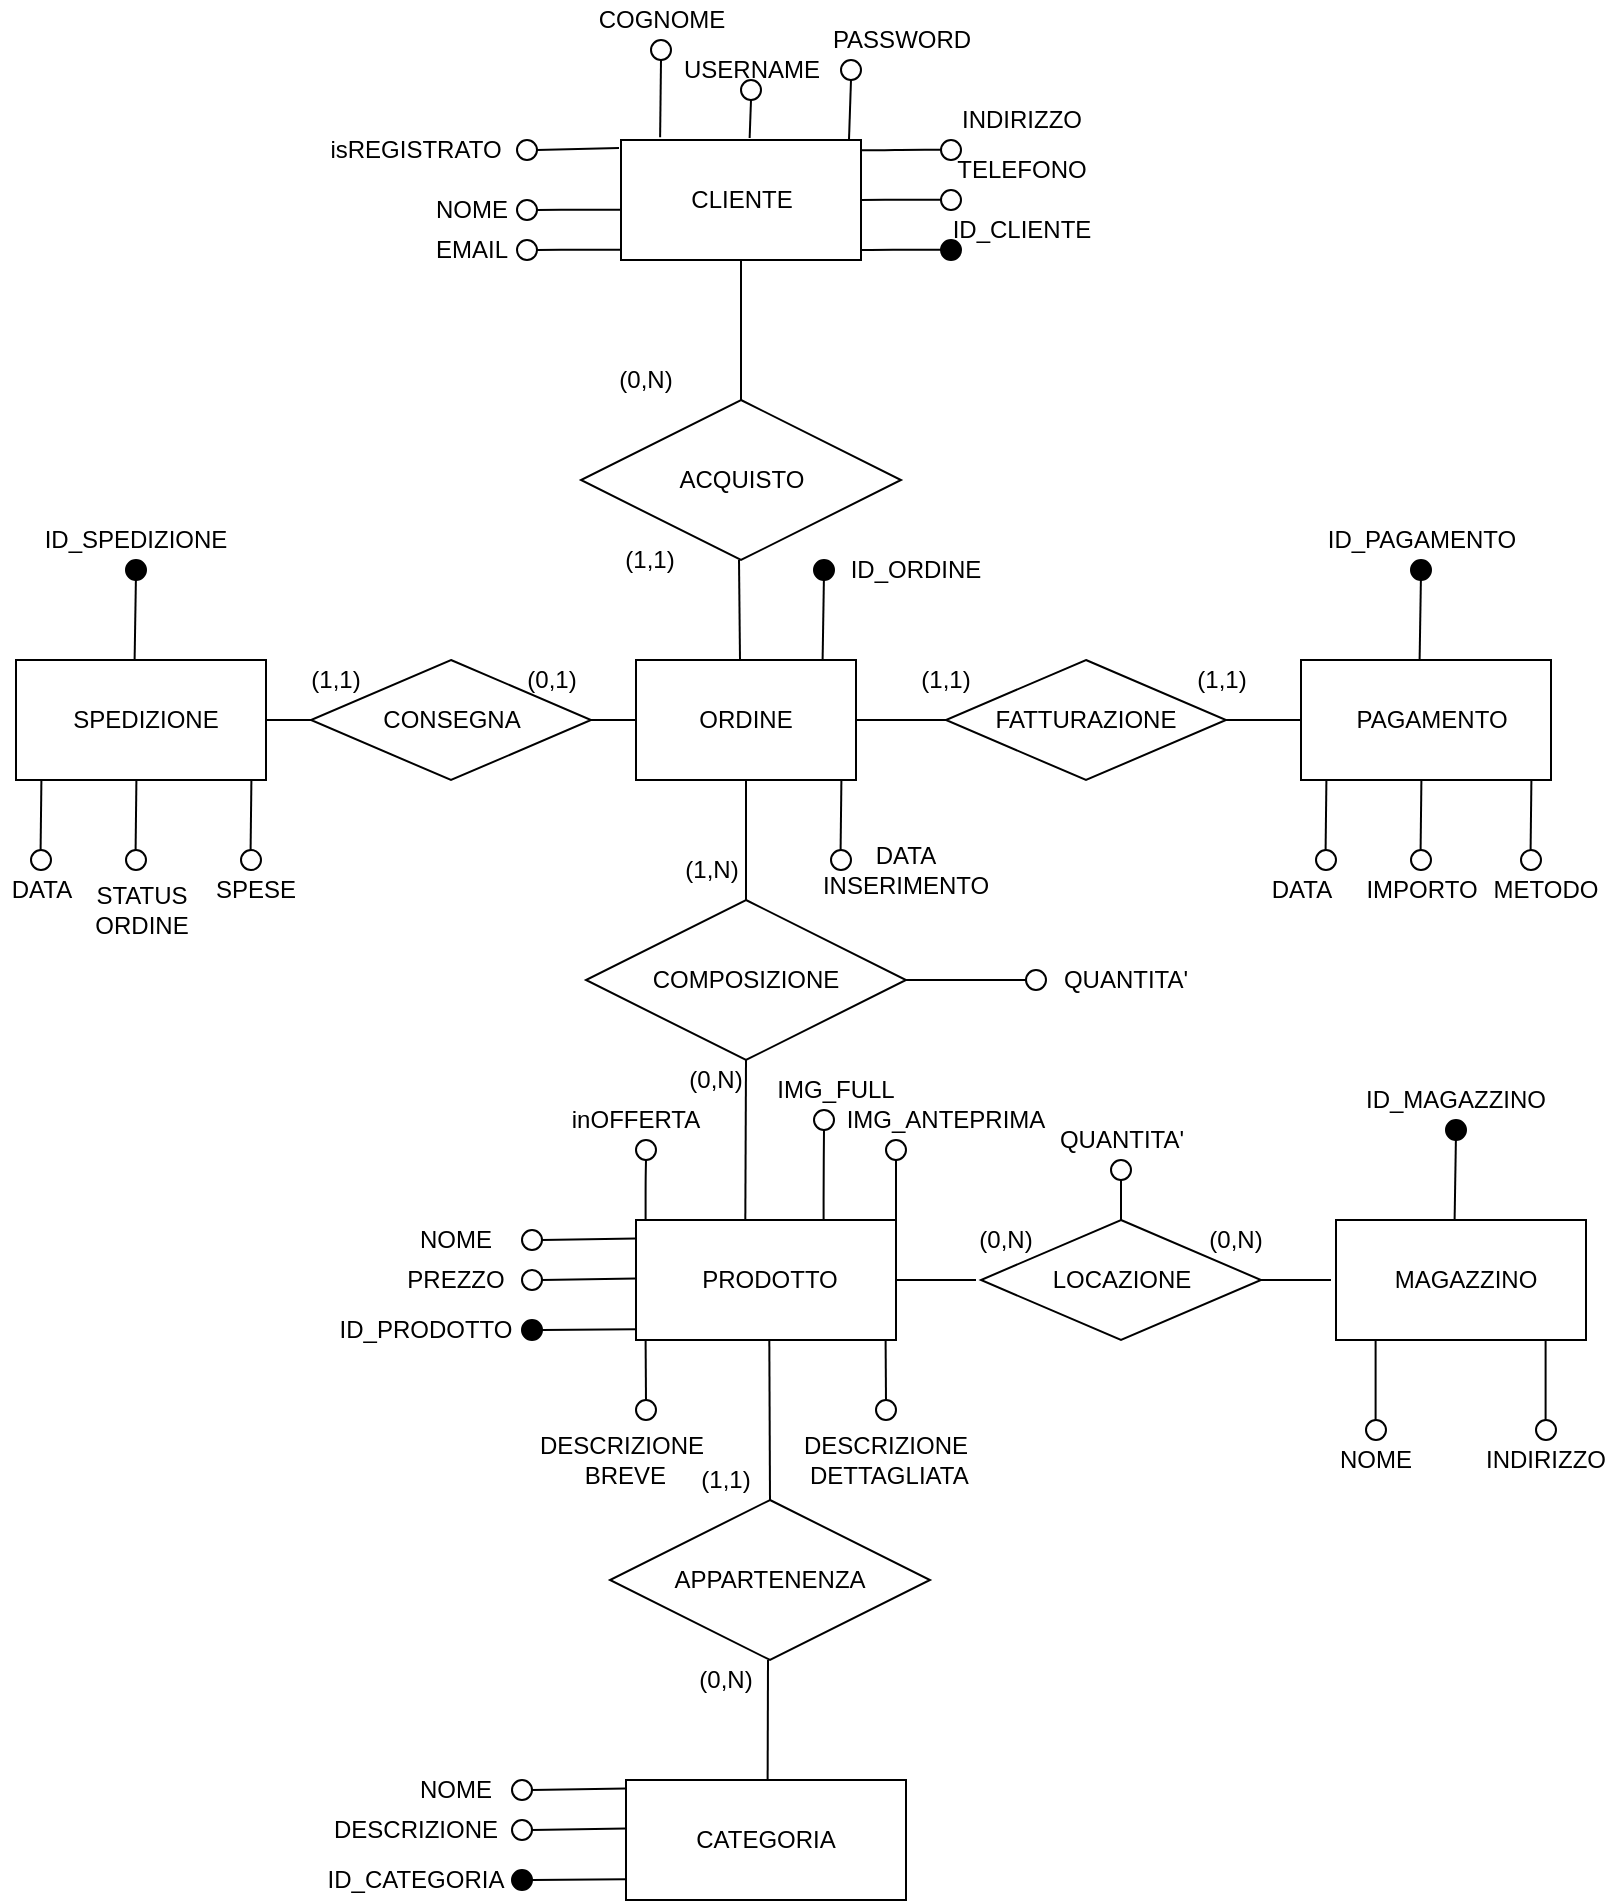 <mxfile version="14.4.8" type="github">
  <diagram id="qal2xUwV03HnHvQyyKJ_" name="Page-1">
    <mxGraphModel dx="1038" dy="548" grid="1" gridSize="10" guides="1" tooltips="1" connect="1" arrows="1" fold="1" page="1" pageScale="1" pageWidth="827" pageHeight="1169" math="0" shadow="0">
      <root>
        <mxCell id="0" />
        <mxCell id="1" parent="0" />
        <mxCell id="DYOanXtXaM0NkYIehZ69-2" value="" style="rounded=0;whiteSpace=wrap;html=1;" parent="1" vertex="1">
          <mxGeometry x="340" y="760" width="130" height="60" as="geometry" />
        </mxCell>
        <mxCell id="DYOanXtXaM0NkYIehZ69-3" value="PRODOTTO" style="text;html=1;strokeColor=none;fillColor=none;align=center;verticalAlign=middle;whiteSpace=wrap;rounded=0;" parent="1" vertex="1">
          <mxGeometry x="352" y="780" width="110" height="20" as="geometry" />
        </mxCell>
        <mxCell id="DYOanXtXaM0NkYIehZ69-18" value="" style="endArrow=none;html=1;exitX=1;exitY=0.5;exitDx=0;exitDy=0;" parent="1" source="DYOanXtXaM0NkYIehZ69-47" edge="1">
          <mxGeometry width="50" height="50" relative="1" as="geometry">
            <mxPoint x="297" y="815" as="sourcePoint" />
            <mxPoint x="340" y="814.66" as="targetPoint" />
          </mxGeometry>
        </mxCell>
        <mxCell id="DYOanXtXaM0NkYIehZ69-20" value="ID_PRODOTTO" style="text;html=1;strokeColor=none;fillColor=none;align=center;verticalAlign=middle;whiteSpace=wrap;rounded=0;" parent="1" vertex="1">
          <mxGeometry x="215" y="805" width="40" height="20" as="geometry" />
        </mxCell>
        <mxCell id="DYOanXtXaM0NkYIehZ69-21" value="" style="endArrow=none;html=1;" parent="1" source="DYOanXtXaM0NkYIehZ69-45" edge="1">
          <mxGeometry width="50" height="50" relative="1" as="geometry">
            <mxPoint x="270" y="789.31" as="sourcePoint" />
            <mxPoint x="340" y="789.31" as="targetPoint" />
          </mxGeometry>
        </mxCell>
        <mxCell id="DYOanXtXaM0NkYIehZ69-23" value="PREZZO" style="text;html=1;strokeColor=none;fillColor=none;align=center;verticalAlign=middle;whiteSpace=wrap;rounded=0;" parent="1" vertex="1">
          <mxGeometry x="230" y="780" width="40" height="20" as="geometry" />
        </mxCell>
        <mxCell id="DYOanXtXaM0NkYIehZ69-24" value="" style="endArrow=none;html=1;" parent="1" edge="1">
          <mxGeometry width="50" height="50" relative="1" as="geometry">
            <mxPoint x="344.8" y="760" as="sourcePoint" />
            <mxPoint x="345" y="730" as="targetPoint" />
            <Array as="points">
              <mxPoint x="344.8" y="740" />
            </Array>
          </mxGeometry>
        </mxCell>
        <mxCell id="DYOanXtXaM0NkYIehZ69-25" value="inOFFERTA" style="text;html=1;strokeColor=none;fillColor=none;align=center;verticalAlign=middle;whiteSpace=wrap;rounded=0;" parent="1" vertex="1">
          <mxGeometry x="310" y="700" width="60" height="20" as="geometry" />
        </mxCell>
        <mxCell id="DYOanXtXaM0NkYIehZ69-26" value="" style="rhombus;whiteSpace=wrap;html=1;" parent="1" vertex="1">
          <mxGeometry x="512.5" y="760" width="140" height="60" as="geometry" />
        </mxCell>
        <mxCell id="DYOanXtXaM0NkYIehZ69-27" value="" style="endArrow=none;html=1;entryX=1;entryY=0.5;entryDx=0;entryDy=0;" parent="1" target="DYOanXtXaM0NkYIehZ69-2" edge="1">
          <mxGeometry width="50" height="50" relative="1" as="geometry">
            <mxPoint x="510" y="790" as="sourcePoint" />
            <mxPoint x="515" y="790" as="targetPoint" />
          </mxGeometry>
        </mxCell>
        <mxCell id="DYOanXtXaM0NkYIehZ69-32" value="LOCAZIONE" style="text;html=1;strokeColor=none;fillColor=none;align=center;verticalAlign=middle;whiteSpace=wrap;rounded=0;" parent="1" vertex="1">
          <mxGeometry x="552.5" y="780" width="60" height="20" as="geometry" />
        </mxCell>
        <mxCell id="DYOanXtXaM0NkYIehZ69-35" value="" style="endArrow=none;html=1;" parent="1" edge="1">
          <mxGeometry width="50" height="50" relative="1" as="geometry">
            <mxPoint x="652.5" y="790" as="sourcePoint" />
            <mxPoint x="687.5" y="790" as="targetPoint" />
          </mxGeometry>
        </mxCell>
        <mxCell id="DYOanXtXaM0NkYIehZ69-36" value="" style="rounded=0;whiteSpace=wrap;html=1;" parent="1" vertex="1">
          <mxGeometry x="690" y="760" width="125" height="60" as="geometry" />
        </mxCell>
        <mxCell id="DYOanXtXaM0NkYIehZ69-37" value="MAGAZZINO" style="text;html=1;strokeColor=none;fillColor=none;align=center;verticalAlign=middle;whiteSpace=wrap;rounded=0;" parent="1" vertex="1">
          <mxGeometry x="730" y="780" width="50" height="20" as="geometry" />
        </mxCell>
        <mxCell id="DYOanXtXaM0NkYIehZ69-38" value="" style="endArrow=none;html=1;" parent="1" source="DYOanXtXaM0NkYIehZ69-50" edge="1">
          <mxGeometry width="50" height="50" relative="1" as="geometry">
            <mxPoint x="749.31" y="760" as="sourcePoint" />
            <mxPoint x="749.31" y="710" as="targetPoint" />
          </mxGeometry>
        </mxCell>
        <mxCell id="DYOanXtXaM0NkYIehZ69-39" value="" style="endArrow=none;html=1;" parent="1" edge="1">
          <mxGeometry width="50" height="50" relative="1" as="geometry">
            <mxPoint x="582.5" y="760" as="sourcePoint" />
            <mxPoint x="582.5" y="730" as="targetPoint" />
          </mxGeometry>
        </mxCell>
        <mxCell id="DYOanXtXaM0NkYIehZ69-41" value="QUANTITA&#39;" style="text;html=1;strokeColor=none;fillColor=none;align=center;verticalAlign=middle;whiteSpace=wrap;rounded=0;" parent="1" vertex="1">
          <mxGeometry x="562.5" y="710" width="40" height="20" as="geometry" />
        </mxCell>
        <mxCell id="DYOanXtXaM0NkYIehZ69-42" value="ID_MAGAZZINO" style="text;html=1;strokeColor=none;fillColor=none;align=center;verticalAlign=middle;whiteSpace=wrap;rounded=0;" parent="1" vertex="1">
          <mxGeometry x="730" y="690" width="40" height="20" as="geometry" />
        </mxCell>
        <mxCell id="DYOanXtXaM0NkYIehZ69-44" value="" style="ellipse;whiteSpace=wrap;html=1;" parent="1" vertex="1">
          <mxGeometry x="340" y="720" width="10" height="10" as="geometry" />
        </mxCell>
        <mxCell id="DYOanXtXaM0NkYIehZ69-45" value="" style="ellipse;whiteSpace=wrap;html=1;" parent="1" vertex="1">
          <mxGeometry x="283" y="785" width="10" height="10" as="geometry" />
        </mxCell>
        <mxCell id="DYOanXtXaM0NkYIehZ69-47" value="" style="ellipse;whiteSpace=wrap;html=1;fillColor=#000000;" parent="1" vertex="1">
          <mxGeometry x="283" y="810" width="10" height="10" as="geometry" />
        </mxCell>
        <mxCell id="DYOanXtXaM0NkYIehZ69-49" value="" style="ellipse;whiteSpace=wrap;html=1;" parent="1" vertex="1">
          <mxGeometry x="577.5" y="730" width="10" height="10" as="geometry" />
        </mxCell>
        <mxCell id="DYOanXtXaM0NkYIehZ69-50" value="" style="ellipse;whiteSpace=wrap;html=1;fillColor=#000000;" parent="1" vertex="1">
          <mxGeometry x="745" y="710" width="10" height="10" as="geometry" />
        </mxCell>
        <mxCell id="DYOanXtXaM0NkYIehZ69-51" value="" style="endArrow=none;html=1;" parent="1" target="DYOanXtXaM0NkYIehZ69-50" edge="1">
          <mxGeometry width="50" height="50" relative="1" as="geometry">
            <mxPoint x="749.31" y="760" as="sourcePoint" />
            <mxPoint x="749.31" y="710" as="targetPoint" />
          </mxGeometry>
        </mxCell>
        <mxCell id="DYOanXtXaM0NkYIehZ69-53" value="" style="rhombus;whiteSpace=wrap;html=1;" parent="1" vertex="1">
          <mxGeometry x="312.5" y="350" width="160" height="80" as="geometry" />
        </mxCell>
        <mxCell id="DYOanXtXaM0NkYIehZ69-54" value="" style="endArrow=none;html=1;" parent="1" target="DYOanXtXaM0NkYIehZ69-55" edge="1">
          <mxGeometry width="50" height="50" relative="1" as="geometry">
            <mxPoint x="392.5" y="350" as="sourcePoint" />
            <mxPoint x="392.5" y="250" as="targetPoint" />
          </mxGeometry>
        </mxCell>
        <mxCell id="DYOanXtXaM0NkYIehZ69-55" value="" style="rounded=0;whiteSpace=wrap;html=1;" parent="1" vertex="1">
          <mxGeometry x="332.5" y="220" width="120" height="60" as="geometry" />
        </mxCell>
        <mxCell id="DYOanXtXaM0NkYIehZ69-56" value="CLIENTE" style="text;html=1;strokeColor=none;fillColor=none;align=center;verticalAlign=middle;whiteSpace=wrap;rounded=0;" parent="1" vertex="1">
          <mxGeometry x="372.5" y="240" width="40" height="20" as="geometry" />
        </mxCell>
        <mxCell id="DYOanXtXaM0NkYIehZ69-57" value="ACQUISTO" style="text;html=1;strokeColor=none;fillColor=none;align=center;verticalAlign=middle;whiteSpace=wrap;rounded=0;" parent="1" vertex="1">
          <mxGeometry x="372.5" y="380" width="40" height="20" as="geometry" />
        </mxCell>
        <mxCell id="DYOanXtXaM0NkYIehZ69-58" value="" style="endArrow=none;html=1;" parent="1" edge="1">
          <mxGeometry width="50" height="50" relative="1" as="geometry">
            <mxPoint x="532.5" y="390" as="sourcePoint" />
            <mxPoint x="532.5" y="390" as="targetPoint" />
          </mxGeometry>
        </mxCell>
        <mxCell id="DYOanXtXaM0NkYIehZ69-66" value="" style="endArrow=none;html=1;exitX=1;exitY=0.5;exitDx=0;exitDy=0;" parent="1" edge="1" source="DYOanXtXaM0NkYIehZ69-74">
          <mxGeometry width="50" height="50" relative="1" as="geometry">
            <mxPoint x="282.5" y="215" as="sourcePoint" />
            <mxPoint x="331.5" y="224" as="targetPoint" />
          </mxGeometry>
        </mxCell>
        <mxCell id="DYOanXtXaM0NkYIehZ69-69" value="isREGISTRATO" style="text;html=1;strokeColor=none;fillColor=none;align=center;verticalAlign=middle;whiteSpace=wrap;rounded=0;" parent="1" vertex="1">
          <mxGeometry x="210" y="215" width="40" height="20" as="geometry" />
        </mxCell>
        <mxCell id="DYOanXtXaM0NkYIehZ69-74" value="" style="ellipse;whiteSpace=wrap;html=1;" parent="1" vertex="1">
          <mxGeometry x="280.5" y="220" width="10" height="10" as="geometry" />
        </mxCell>
        <mxCell id="DYOanXtXaM0NkYIehZ69-79" value="NOME" style="text;html=1;strokeColor=none;fillColor=none;align=center;verticalAlign=middle;whiteSpace=wrap;rounded=0;" parent="1" vertex="1">
          <mxGeometry x="237.5" y="245" width="40" height="20" as="geometry" />
        </mxCell>
        <mxCell id="DYOanXtXaM0NkYIehZ69-80" value="COGNOME" style="text;html=1;strokeColor=none;fillColor=none;align=center;verticalAlign=middle;whiteSpace=wrap;rounded=0;" parent="1" vertex="1">
          <mxGeometry x="332.5" y="150" width="40" height="20" as="geometry" />
        </mxCell>
        <mxCell id="DYOanXtXaM0NkYIehZ69-81" value="" style="endArrow=none;html=1;entryX=0.163;entryY=-0.023;entryDx=0;entryDy=0;exitX=0.5;exitY=1;exitDx=0;exitDy=0;entryPerimeter=0;" parent="1" edge="1" target="DYOanXtXaM0NkYIehZ69-55">
          <mxGeometry width="50" height="50" relative="1" as="geometry">
            <mxPoint x="352.5" y="180" as="sourcePoint" />
            <mxPoint x="367.5" y="220" as="targetPoint" />
          </mxGeometry>
        </mxCell>
        <mxCell id="DYOanXtXaM0NkYIehZ69-84" value="" style="ellipse;whiteSpace=wrap;html=1;" parent="1" vertex="1">
          <mxGeometry x="347.5" y="170" width="10" height="10" as="geometry" />
        </mxCell>
        <mxCell id="DYOanXtXaM0NkYIehZ69-87" value="USERNAME" style="text;html=1;strokeColor=none;fillColor=none;align=center;verticalAlign=middle;whiteSpace=wrap;rounded=0;" parent="1" vertex="1">
          <mxGeometry x="382.5" y="180" width="30" height="10" as="geometry" />
        </mxCell>
        <mxCell id="DYOanXtXaM0NkYIehZ69-88" value="PASSWORD" style="text;html=1;strokeColor=none;fillColor=none;align=center;verticalAlign=middle;whiteSpace=wrap;rounded=0;" parent="1" vertex="1">
          <mxGeometry x="452.5" y="160" width="40" height="20" as="geometry" />
        </mxCell>
        <mxCell id="DYOanXtXaM0NkYIehZ69-89" value="" style="ellipse;whiteSpace=wrap;html=1;" parent="1" vertex="1">
          <mxGeometry x="442.5" y="180" width="10" height="10" as="geometry" />
        </mxCell>
        <mxCell id="DYOanXtXaM0NkYIehZ69-90" value="" style="ellipse;whiteSpace=wrap;html=1;" parent="1" vertex="1">
          <mxGeometry x="392.5" y="190" width="10" height="10" as="geometry" />
        </mxCell>
        <mxCell id="DYOanXtXaM0NkYIehZ69-91" value="" style="endArrow=none;html=1;entryX=0.536;entryY=-0.016;entryDx=0;entryDy=0;exitX=0.5;exitY=1;exitDx=0;exitDy=0;entryPerimeter=0;" parent="1" target="DYOanXtXaM0NkYIehZ69-55" edge="1">
          <mxGeometry width="50" height="50" relative="1" as="geometry">
            <mxPoint x="397.5" y="200" as="sourcePoint" />
            <mxPoint x="412.5" y="240" as="targetPoint" />
          </mxGeometry>
        </mxCell>
        <mxCell id="DYOanXtXaM0NkYIehZ69-92" value="" style="endArrow=none;html=1;entryX=0.95;entryY=-0.004;entryDx=0;entryDy=0;exitX=0.5;exitY=1;exitDx=0;exitDy=0;entryPerimeter=0;" parent="1" source="DYOanXtXaM0NkYIehZ69-89" target="DYOanXtXaM0NkYIehZ69-55" edge="1">
          <mxGeometry width="50" height="50" relative="1" as="geometry">
            <mxPoint x="457.5" y="200" as="sourcePoint" />
            <mxPoint x="472.5" y="240" as="targetPoint" />
          </mxGeometry>
        </mxCell>
        <mxCell id="auYpaX9DGSH37GbMPXTJ-6" value="" style="ellipse;whiteSpace=wrap;html=1;" vertex="1" parent="1">
          <mxGeometry x="280.5" y="250" width="10" height="10" as="geometry" />
        </mxCell>
        <mxCell id="auYpaX9DGSH37GbMPXTJ-7" value="" style="endArrow=none;html=1;entryX=0;entryY=1;entryDx=0;entryDy=0;exitX=1;exitY=0.5;exitDx=0;exitDy=0;" edge="1" parent="1" source="auYpaX9DGSH37GbMPXTJ-6">
          <mxGeometry width="50" height="50" relative="1" as="geometry">
            <mxPoint x="292.5" y="255" as="sourcePoint" />
            <mxPoint x="332.5" y="254.86" as="targetPoint" />
            <Array as="points">
              <mxPoint x="312.5" y="254.86" />
            </Array>
          </mxGeometry>
        </mxCell>
        <mxCell id="auYpaX9DGSH37GbMPXTJ-9" value="" style="endArrow=none;html=1;entryX=0;entryY=1;entryDx=0;entryDy=0;" edge="1" parent="1">
          <mxGeometry width="50" height="50" relative="1" as="geometry">
            <mxPoint x="452.5" y="225.1" as="sourcePoint" />
            <mxPoint x="494.5" y="224.9" as="targetPoint" />
            <Array as="points">
              <mxPoint x="464.5" y="225.1" />
              <mxPoint x="474.5" y="224.9" />
            </Array>
          </mxGeometry>
        </mxCell>
        <mxCell id="auYpaX9DGSH37GbMPXTJ-10" value="" style="ellipse;whiteSpace=wrap;html=1;" vertex="1" parent="1">
          <mxGeometry x="492.5" y="220" width="10" height="10" as="geometry" />
        </mxCell>
        <mxCell id="auYpaX9DGSH37GbMPXTJ-11" value="" style="endArrow=none;html=1;entryX=0;entryY=1;entryDx=0;entryDy=0;exitX=1;exitY=0.5;exitDx=0;exitDy=0;" edge="1" parent="1">
          <mxGeometry width="50" height="50" relative="1" as="geometry">
            <mxPoint x="452.5" y="250" as="sourcePoint" />
            <mxPoint x="494.5" y="249.86" as="targetPoint" />
            <Array as="points">
              <mxPoint x="474.5" y="249.86" />
            </Array>
          </mxGeometry>
        </mxCell>
        <mxCell id="auYpaX9DGSH37GbMPXTJ-12" value="" style="ellipse;whiteSpace=wrap;html=1;" vertex="1" parent="1">
          <mxGeometry x="492.5" y="245" width="10" height="10" as="geometry" />
        </mxCell>
        <mxCell id="auYpaX9DGSH37GbMPXTJ-13" value="INDIRIZZO" style="text;html=1;strokeColor=none;fillColor=none;align=center;verticalAlign=middle;whiteSpace=wrap;rounded=0;" vertex="1" parent="1">
          <mxGeometry x="512.5" y="200" width="40" height="20" as="geometry" />
        </mxCell>
        <mxCell id="auYpaX9DGSH37GbMPXTJ-14" value="TELEFONO" style="text;html=1;strokeColor=none;fillColor=none;align=center;verticalAlign=middle;whiteSpace=wrap;rounded=0;" vertex="1" parent="1">
          <mxGeometry x="512.5" y="225" width="40" height="20" as="geometry" />
        </mxCell>
        <mxCell id="auYpaX9DGSH37GbMPXTJ-15" value="" style="endArrow=none;html=1;entryX=0;entryY=1;entryDx=0;entryDy=0;exitX=1;exitY=0.5;exitDx=0;exitDy=0;" edge="1" parent="1">
          <mxGeometry width="50" height="50" relative="1" as="geometry">
            <mxPoint x="452.5" y="275" as="sourcePoint" />
            <mxPoint x="494.5" y="274.86" as="targetPoint" />
            <Array as="points">
              <mxPoint x="462.5" y="275" />
              <mxPoint x="474.5" y="274.86" />
            </Array>
          </mxGeometry>
        </mxCell>
        <mxCell id="auYpaX9DGSH37GbMPXTJ-16" value="" style="ellipse;whiteSpace=wrap;html=1;fillColor=#000000;" vertex="1" parent="1">
          <mxGeometry x="492.5" y="270" width="10" height="10" as="geometry" />
        </mxCell>
        <mxCell id="auYpaX9DGSH37GbMPXTJ-17" value="ID_CLIENTE" style="text;html=1;strokeColor=none;fillColor=none;align=center;verticalAlign=middle;whiteSpace=wrap;rounded=0;" vertex="1" parent="1">
          <mxGeometry x="512.5" y="255" width="40" height="20" as="geometry" />
        </mxCell>
        <mxCell id="auYpaX9DGSH37GbMPXTJ-21" value="" style="ellipse;whiteSpace=wrap;html=1;" vertex="1" parent="1">
          <mxGeometry x="280.5" y="270" width="10" height="10" as="geometry" />
        </mxCell>
        <mxCell id="auYpaX9DGSH37GbMPXTJ-22" value="" style="endArrow=none;html=1;entryX=0;entryY=1;entryDx=0;entryDy=0;exitX=1;exitY=0.5;exitDx=0;exitDy=0;" edge="1" parent="1" source="auYpaX9DGSH37GbMPXTJ-21">
          <mxGeometry width="50" height="50" relative="1" as="geometry">
            <mxPoint x="292.5" y="275" as="sourcePoint" />
            <mxPoint x="332.5" y="274.86" as="targetPoint" />
            <Array as="points">
              <mxPoint x="312.5" y="274.86" />
            </Array>
          </mxGeometry>
        </mxCell>
        <mxCell id="auYpaX9DGSH37GbMPXTJ-25" value="EMAIL" style="text;html=1;strokeColor=none;fillColor=none;align=center;verticalAlign=middle;whiteSpace=wrap;rounded=0;" vertex="1" parent="1">
          <mxGeometry x="237.5" y="265" width="40" height="20" as="geometry" />
        </mxCell>
        <mxCell id="auYpaX9DGSH37GbMPXTJ-26" value="" style="rhombus;whiteSpace=wrap;html=1;" vertex="1" parent="1">
          <mxGeometry x="315" y="600" width="160" height="80" as="geometry" />
        </mxCell>
        <mxCell id="auYpaX9DGSH37GbMPXTJ-27" value="" style="endArrow=none;html=1;" edge="1" parent="1">
          <mxGeometry width="50" height="50" relative="1" as="geometry">
            <mxPoint x="395" y="600" as="sourcePoint" />
            <mxPoint x="395" y="530" as="targetPoint" />
          </mxGeometry>
        </mxCell>
        <mxCell id="auYpaX9DGSH37GbMPXTJ-28" value="COMPOSIZIONE" style="text;html=1;strokeColor=none;fillColor=none;align=center;verticalAlign=middle;whiteSpace=wrap;rounded=0;" vertex="1" parent="1">
          <mxGeometry x="375" y="630" width="40" height="20" as="geometry" />
        </mxCell>
        <mxCell id="auYpaX9DGSH37GbMPXTJ-29" value="" style="endArrow=none;html=1;" edge="1" parent="1" source="auYpaX9DGSH37GbMPXTJ-31">
          <mxGeometry width="50" height="50" relative="1" as="geometry">
            <mxPoint x="475" y="640" as="sourcePoint" />
            <mxPoint x="535" y="640" as="targetPoint" />
          </mxGeometry>
        </mxCell>
        <mxCell id="auYpaX9DGSH37GbMPXTJ-30" value="QUANTITA&#39;" style="text;html=1;strokeColor=none;fillColor=none;align=center;verticalAlign=middle;whiteSpace=wrap;rounded=0;" vertex="1" parent="1">
          <mxGeometry x="565" y="630" width="40" height="20" as="geometry" />
        </mxCell>
        <mxCell id="auYpaX9DGSH37GbMPXTJ-31" value="" style="ellipse;whiteSpace=wrap;html=1;" vertex="1" parent="1">
          <mxGeometry x="535" y="635" width="10" height="10" as="geometry" />
        </mxCell>
        <mxCell id="auYpaX9DGSH37GbMPXTJ-32" value="" style="endArrow=none;html=1;" edge="1" parent="1" target="auYpaX9DGSH37GbMPXTJ-31">
          <mxGeometry width="50" height="50" relative="1" as="geometry">
            <mxPoint x="475" y="640" as="sourcePoint" />
            <mxPoint x="535" y="640" as="targetPoint" />
          </mxGeometry>
        </mxCell>
        <mxCell id="auYpaX9DGSH37GbMPXTJ-33" value="" style="rounded=0;whiteSpace=wrap;html=1;" vertex="1" parent="1">
          <mxGeometry x="340" y="480" width="110" height="60" as="geometry" />
        </mxCell>
        <mxCell id="auYpaX9DGSH37GbMPXTJ-34" value="ORDINE" style="text;html=1;strokeColor=none;fillColor=none;align=center;verticalAlign=middle;whiteSpace=wrap;rounded=0;" vertex="1" parent="1">
          <mxGeometry x="340" y="500" width="110" height="20" as="geometry" />
        </mxCell>
        <mxCell id="auYpaX9DGSH37GbMPXTJ-35" value="" style="endArrow=none;html=1;" edge="1" parent="1">
          <mxGeometry width="50" height="50" relative="1" as="geometry">
            <mxPoint x="392" y="480" as="sourcePoint" />
            <mxPoint x="391.5" y="430" as="targetPoint" />
          </mxGeometry>
        </mxCell>
        <mxCell id="auYpaX9DGSH37GbMPXTJ-36" value="" style="endArrow=none;html=1;entryX=0.5;entryY=1;entryDx=0;entryDy=0;" edge="1" parent="1" target="auYpaX9DGSH37GbMPXTJ-26">
          <mxGeometry width="50" height="50" relative="1" as="geometry">
            <mxPoint x="394.66" y="760" as="sourcePoint" />
            <mxPoint x="394.66" y="690" as="targetPoint" />
          </mxGeometry>
        </mxCell>
        <mxCell id="auYpaX9DGSH37GbMPXTJ-39" value="" style="endArrow=none;html=1;" edge="1" parent="1">
          <mxGeometry width="50" height="50" relative="1" as="geometry">
            <mxPoint x="345" y="850" as="sourcePoint" />
            <mxPoint x="344.8" y="820" as="targetPoint" />
          </mxGeometry>
        </mxCell>
        <mxCell id="auYpaX9DGSH37GbMPXTJ-40" value="" style="ellipse;whiteSpace=wrap;html=1;" vertex="1" parent="1">
          <mxGeometry x="340" y="850" width="10" height="10" as="geometry" />
        </mxCell>
        <mxCell id="auYpaX9DGSH37GbMPXTJ-42" value="DESCRIZIONE&lt;br&gt;&amp;nbsp;BREVE" style="text;html=1;strokeColor=none;fillColor=none;align=center;verticalAlign=middle;whiteSpace=wrap;rounded=0;" vertex="1" parent="1">
          <mxGeometry x="312.5" y="870" width="40" height="20" as="geometry" />
        </mxCell>
        <mxCell id="auYpaX9DGSH37GbMPXTJ-43" value="" style="endArrow=none;html=1;" edge="1" parent="1">
          <mxGeometry width="50" height="50" relative="1" as="geometry">
            <mxPoint x="465" y="850" as="sourcePoint" />
            <mxPoint x="464.8" y="820" as="targetPoint" />
          </mxGeometry>
        </mxCell>
        <mxCell id="auYpaX9DGSH37GbMPXTJ-44" value="" style="ellipse;whiteSpace=wrap;html=1;" vertex="1" parent="1">
          <mxGeometry x="460" y="850" width="10" height="10" as="geometry" />
        </mxCell>
        <mxCell id="auYpaX9DGSH37GbMPXTJ-45" value="DESCRIZIONE&lt;br&gt;&amp;nbsp;DETTAGLIATA" style="text;html=1;strokeColor=none;fillColor=none;align=center;verticalAlign=middle;whiteSpace=wrap;rounded=0;" vertex="1" parent="1">
          <mxGeometry x="445" y="870" width="40" height="20" as="geometry" />
        </mxCell>
        <mxCell id="auYpaX9DGSH37GbMPXTJ-46" value="" style="endArrow=none;html=1;" edge="1" parent="1" source="auYpaX9DGSH37GbMPXTJ-48">
          <mxGeometry width="50" height="50" relative="1" as="geometry">
            <mxPoint x="270" y="769.31" as="sourcePoint" />
            <mxPoint x="340.0" y="769.31" as="targetPoint" />
          </mxGeometry>
        </mxCell>
        <mxCell id="auYpaX9DGSH37GbMPXTJ-47" value="NOME" style="text;html=1;strokeColor=none;fillColor=none;align=center;verticalAlign=middle;whiteSpace=wrap;rounded=0;" vertex="1" parent="1">
          <mxGeometry x="230" y="760" width="40" height="20" as="geometry" />
        </mxCell>
        <mxCell id="auYpaX9DGSH37GbMPXTJ-48" value="" style="ellipse;whiteSpace=wrap;html=1;" vertex="1" parent="1">
          <mxGeometry x="283" y="765" width="10" height="10" as="geometry" />
        </mxCell>
        <mxCell id="auYpaX9DGSH37GbMPXTJ-49" value="" style="endArrow=none;html=1;exitX=0.5;exitY=0;exitDx=0;exitDy=0;" edge="1" parent="1" source="auYpaX9DGSH37GbMPXTJ-50">
          <mxGeometry width="50" height="50" relative="1" as="geometry">
            <mxPoint x="406.66" y="860" as="sourcePoint" />
            <mxPoint x="406.66" y="820" as="targetPoint" />
          </mxGeometry>
        </mxCell>
        <mxCell id="auYpaX9DGSH37GbMPXTJ-50" value="" style="rhombus;whiteSpace=wrap;html=1;" vertex="1" parent="1">
          <mxGeometry x="327" y="900" width="160" height="80" as="geometry" />
        </mxCell>
        <mxCell id="auYpaX9DGSH37GbMPXTJ-51" value="APPARTENENZA" style="text;html=1;strokeColor=none;fillColor=none;align=center;verticalAlign=middle;whiteSpace=wrap;rounded=0;" vertex="1" parent="1">
          <mxGeometry x="387" y="930" width="40" height="20" as="geometry" />
        </mxCell>
        <mxCell id="auYpaX9DGSH37GbMPXTJ-52" value="" style="rounded=0;whiteSpace=wrap;html=1;" vertex="1" parent="1">
          <mxGeometry x="335" y="1040" width="140" height="60" as="geometry" />
        </mxCell>
        <mxCell id="auYpaX9DGSH37GbMPXTJ-53" value="CATEGORIA" style="text;html=1;strokeColor=none;fillColor=none;align=center;verticalAlign=middle;whiteSpace=wrap;rounded=0;" vertex="1" parent="1">
          <mxGeometry x="350" y="1060" width="110" height="20" as="geometry" />
        </mxCell>
        <mxCell id="auYpaX9DGSH37GbMPXTJ-54" value="" style="endArrow=none;html=1;" edge="1" parent="1">
          <mxGeometry width="50" height="50" relative="1" as="geometry">
            <mxPoint x="405.82" y="1040" as="sourcePoint" />
            <mxPoint x="406" y="980" as="targetPoint" />
          </mxGeometry>
        </mxCell>
        <mxCell id="auYpaX9DGSH37GbMPXTJ-55" value="" style="endArrow=none;html=1;exitX=1;exitY=0.5;exitDx=0;exitDy=0;" edge="1" parent="1" source="auYpaX9DGSH37GbMPXTJ-60">
          <mxGeometry width="50" height="50" relative="1" as="geometry">
            <mxPoint x="292" y="1090" as="sourcePoint" />
            <mxPoint x="335.0" y="1089.66" as="targetPoint" />
          </mxGeometry>
        </mxCell>
        <mxCell id="auYpaX9DGSH37GbMPXTJ-56" value="ID_CATEGORIA" style="text;html=1;strokeColor=none;fillColor=none;align=center;verticalAlign=middle;whiteSpace=wrap;rounded=0;" vertex="1" parent="1">
          <mxGeometry x="210" y="1080" width="40" height="20" as="geometry" />
        </mxCell>
        <mxCell id="auYpaX9DGSH37GbMPXTJ-57" value="" style="endArrow=none;html=1;" edge="1" parent="1" source="auYpaX9DGSH37GbMPXTJ-59">
          <mxGeometry width="50" height="50" relative="1" as="geometry">
            <mxPoint x="265" y="1064.31" as="sourcePoint" />
            <mxPoint x="335.0" y="1064.31" as="targetPoint" />
          </mxGeometry>
        </mxCell>
        <mxCell id="auYpaX9DGSH37GbMPXTJ-58" value="DESCRIZIONE" style="text;html=1;strokeColor=none;fillColor=none;align=center;verticalAlign=middle;whiteSpace=wrap;rounded=0;" vertex="1" parent="1">
          <mxGeometry x="210" y="1055" width="40" height="20" as="geometry" />
        </mxCell>
        <mxCell id="auYpaX9DGSH37GbMPXTJ-59" value="" style="ellipse;whiteSpace=wrap;html=1;" vertex="1" parent="1">
          <mxGeometry x="278" y="1060" width="10" height="10" as="geometry" />
        </mxCell>
        <mxCell id="auYpaX9DGSH37GbMPXTJ-60" value="" style="ellipse;whiteSpace=wrap;html=1;fillColor=#000000;" vertex="1" parent="1">
          <mxGeometry x="278" y="1085" width="10" height="10" as="geometry" />
        </mxCell>
        <mxCell id="auYpaX9DGSH37GbMPXTJ-61" value="" style="endArrow=none;html=1;" edge="1" parent="1" source="auYpaX9DGSH37GbMPXTJ-63">
          <mxGeometry width="50" height="50" relative="1" as="geometry">
            <mxPoint x="265" y="1044.31" as="sourcePoint" />
            <mxPoint x="335.0" y="1044.31" as="targetPoint" />
          </mxGeometry>
        </mxCell>
        <mxCell id="auYpaX9DGSH37GbMPXTJ-62" value="NOME" style="text;html=1;strokeColor=none;fillColor=none;align=center;verticalAlign=middle;whiteSpace=wrap;rounded=0;" vertex="1" parent="1">
          <mxGeometry x="230" y="1035" width="40" height="20" as="geometry" />
        </mxCell>
        <mxCell id="auYpaX9DGSH37GbMPXTJ-63" value="" style="ellipse;whiteSpace=wrap;html=1;" vertex="1" parent="1">
          <mxGeometry x="278" y="1040" width="10" height="10" as="geometry" />
        </mxCell>
        <mxCell id="auYpaX9DGSH37GbMPXTJ-68" value="" style="rhombus;whiteSpace=wrap;html=1;" vertex="1" parent="1">
          <mxGeometry x="495" y="480" width="140" height="60" as="geometry" />
        </mxCell>
        <mxCell id="auYpaX9DGSH37GbMPXTJ-69" value="" style="endArrow=none;html=1;entryX=1;entryY=0.5;entryDx=0;entryDy=0;exitX=0;exitY=0.5;exitDx=0;exitDy=0;" edge="1" parent="1" source="auYpaX9DGSH37GbMPXTJ-68" target="auYpaX9DGSH37GbMPXTJ-33">
          <mxGeometry width="50" height="50" relative="1" as="geometry">
            <mxPoint x="493" y="510" as="sourcePoint" />
            <mxPoint x="452.5" y="510" as="targetPoint" />
          </mxGeometry>
        </mxCell>
        <mxCell id="auYpaX9DGSH37GbMPXTJ-70" value="FATTURAZIONE" style="text;html=1;strokeColor=none;fillColor=none;align=center;verticalAlign=middle;whiteSpace=wrap;rounded=0;" vertex="1" parent="1">
          <mxGeometry x="535" y="500" width="60" height="20" as="geometry" />
        </mxCell>
        <mxCell id="auYpaX9DGSH37GbMPXTJ-71" value="" style="endArrow=none;html=1;entryX=0;entryY=0.5;entryDx=0;entryDy=0;" edge="1" parent="1" target="auYpaX9DGSH37GbMPXTJ-72">
          <mxGeometry width="50" height="50" relative="1" as="geometry">
            <mxPoint x="635" y="510" as="sourcePoint" />
            <mxPoint x="670" y="510" as="targetPoint" />
          </mxGeometry>
        </mxCell>
        <mxCell id="auYpaX9DGSH37GbMPXTJ-72" value="" style="rounded=0;whiteSpace=wrap;html=1;" vertex="1" parent="1">
          <mxGeometry x="672.5" y="480" width="125" height="60" as="geometry" />
        </mxCell>
        <mxCell id="auYpaX9DGSH37GbMPXTJ-73" value="PAGAMENTO" style="text;html=1;strokeColor=none;fillColor=none;align=center;verticalAlign=middle;whiteSpace=wrap;rounded=0;" vertex="1" parent="1">
          <mxGeometry x="712.5" y="500" width="50" height="20" as="geometry" />
        </mxCell>
        <mxCell id="auYpaX9DGSH37GbMPXTJ-74" value="" style="endArrow=none;html=1;" edge="1" parent="1" source="auYpaX9DGSH37GbMPXTJ-79">
          <mxGeometry width="50" height="50" relative="1" as="geometry">
            <mxPoint x="731.81" y="480" as="sourcePoint" />
            <mxPoint x="731.81" y="430" as="targetPoint" />
          </mxGeometry>
        </mxCell>
        <mxCell id="auYpaX9DGSH37GbMPXTJ-77" value="ID_PAGAMENTO" style="text;html=1;strokeColor=none;fillColor=none;align=center;verticalAlign=middle;whiteSpace=wrap;rounded=0;" vertex="1" parent="1">
          <mxGeometry x="712.5" y="410" width="40" height="20" as="geometry" />
        </mxCell>
        <mxCell id="auYpaX9DGSH37GbMPXTJ-79" value="" style="ellipse;whiteSpace=wrap;html=1;fillColor=#000000;" vertex="1" parent="1">
          <mxGeometry x="727.5" y="430" width="10" height="10" as="geometry" />
        </mxCell>
        <mxCell id="auYpaX9DGSH37GbMPXTJ-80" value="" style="endArrow=none;html=1;" edge="1" parent="1" target="auYpaX9DGSH37GbMPXTJ-79">
          <mxGeometry width="50" height="50" relative="1" as="geometry">
            <mxPoint x="731.81" y="480" as="sourcePoint" />
            <mxPoint x="731.81" y="430" as="targetPoint" />
          </mxGeometry>
        </mxCell>
        <mxCell id="auYpaX9DGSH37GbMPXTJ-81" value="" style="endArrow=none;html=1;entryX=0.163;entryY=-0.023;entryDx=0;entryDy=0;exitX=0.5;exitY=1;exitDx=0;exitDy=0;entryPerimeter=0;" edge="1" parent="1">
          <mxGeometry width="50" height="50" relative="1" as="geometry">
            <mxPoint x="732.7" y="540" as="sourcePoint" />
            <mxPoint x="732.26" y="578.62" as="targetPoint" />
          </mxGeometry>
        </mxCell>
        <mxCell id="auYpaX9DGSH37GbMPXTJ-82" value="" style="endArrow=none;html=1;entryX=0.163;entryY=-0.023;entryDx=0;entryDy=0;exitX=0.5;exitY=1;exitDx=0;exitDy=0;entryPerimeter=0;" edge="1" parent="1">
          <mxGeometry width="50" height="50" relative="1" as="geometry">
            <mxPoint x="685.2" y="540" as="sourcePoint" />
            <mxPoint x="684.76" y="578.62" as="targetPoint" />
          </mxGeometry>
        </mxCell>
        <mxCell id="auYpaX9DGSH37GbMPXTJ-83" value="" style="ellipse;whiteSpace=wrap;html=1;" vertex="1" parent="1">
          <mxGeometry x="727.5" y="575" width="10" height="10" as="geometry" />
        </mxCell>
        <mxCell id="auYpaX9DGSH37GbMPXTJ-84" value="" style="ellipse;whiteSpace=wrap;html=1;" vertex="1" parent="1">
          <mxGeometry x="680" y="575" width="10" height="10" as="geometry" />
        </mxCell>
        <mxCell id="auYpaX9DGSH37GbMPXTJ-86" value="IMPORTO" style="text;html=1;strokeColor=none;fillColor=none;align=center;verticalAlign=middle;whiteSpace=wrap;rounded=0;" vertex="1" parent="1">
          <mxGeometry x="712.5" y="585" width="40" height="20" as="geometry" />
        </mxCell>
        <mxCell id="auYpaX9DGSH37GbMPXTJ-87" value="DATA" style="text;html=1;strokeColor=none;fillColor=none;align=center;verticalAlign=middle;whiteSpace=wrap;rounded=0;" vertex="1" parent="1">
          <mxGeometry x="652.5" y="587.5" width="40" height="15" as="geometry" />
        </mxCell>
        <mxCell id="auYpaX9DGSH37GbMPXTJ-88" value="" style="endArrow=none;html=1;" edge="1" parent="1" source="auYpaX9DGSH37GbMPXTJ-90">
          <mxGeometry width="50" height="50" relative="1" as="geometry">
            <mxPoint x="433.31" y="480" as="sourcePoint" />
            <mxPoint x="433.31" y="430" as="targetPoint" />
          </mxGeometry>
        </mxCell>
        <mxCell id="auYpaX9DGSH37GbMPXTJ-89" value="ID_ORDINE" style="text;html=1;strokeColor=none;fillColor=none;align=center;verticalAlign=middle;whiteSpace=wrap;rounded=0;" vertex="1" parent="1">
          <mxGeometry x="460" y="425" width="40" height="20" as="geometry" />
        </mxCell>
        <mxCell id="auYpaX9DGSH37GbMPXTJ-90" value="" style="ellipse;whiteSpace=wrap;html=1;fillColor=#000000;" vertex="1" parent="1">
          <mxGeometry x="429" y="430" width="10" height="10" as="geometry" />
        </mxCell>
        <mxCell id="auYpaX9DGSH37GbMPXTJ-91" value="" style="endArrow=none;html=1;" edge="1" parent="1" target="auYpaX9DGSH37GbMPXTJ-90">
          <mxGeometry width="50" height="50" relative="1" as="geometry">
            <mxPoint x="433.31" y="480" as="sourcePoint" />
            <mxPoint x="433.31" y="430" as="targetPoint" />
          </mxGeometry>
        </mxCell>
        <mxCell id="auYpaX9DGSH37GbMPXTJ-92" value="" style="endArrow=none;html=1;entryX=0.163;entryY=-0.023;entryDx=0;entryDy=0;exitX=0.5;exitY=1;exitDx=0;exitDy=0;entryPerimeter=0;" edge="1" parent="1">
          <mxGeometry width="50" height="50" relative="1" as="geometry">
            <mxPoint x="442.7" y="540" as="sourcePoint" />
            <mxPoint x="442.26" y="578.62" as="targetPoint" />
          </mxGeometry>
        </mxCell>
        <mxCell id="auYpaX9DGSH37GbMPXTJ-93" value="" style="ellipse;whiteSpace=wrap;html=1;" vertex="1" parent="1">
          <mxGeometry x="437.5" y="575" width="10" height="10" as="geometry" />
        </mxCell>
        <mxCell id="auYpaX9DGSH37GbMPXTJ-94" value="DATA INSERIMENTO&lt;br&gt;" style="text;html=1;strokeColor=none;fillColor=none;align=center;verticalAlign=middle;whiteSpace=wrap;rounded=0;" vertex="1" parent="1">
          <mxGeometry x="455" y="575" width="40" height="20" as="geometry" />
        </mxCell>
        <mxCell id="auYpaX9DGSH37GbMPXTJ-97" value="" style="rounded=0;whiteSpace=wrap;html=1;" vertex="1" parent="1">
          <mxGeometry x="30" y="480" width="125" height="60" as="geometry" />
        </mxCell>
        <mxCell id="auYpaX9DGSH37GbMPXTJ-98" value="SPEDIZIONE" style="text;html=1;strokeColor=none;fillColor=none;align=center;verticalAlign=middle;whiteSpace=wrap;rounded=0;" vertex="1" parent="1">
          <mxGeometry x="70" y="500" width="50" height="20" as="geometry" />
        </mxCell>
        <mxCell id="auYpaX9DGSH37GbMPXTJ-99" value="" style="endArrow=none;html=1;" edge="1" parent="1" source="auYpaX9DGSH37GbMPXTJ-101">
          <mxGeometry width="50" height="50" relative="1" as="geometry">
            <mxPoint x="89.31" y="480" as="sourcePoint" />
            <mxPoint x="89.31" y="430" as="targetPoint" />
          </mxGeometry>
        </mxCell>
        <mxCell id="auYpaX9DGSH37GbMPXTJ-100" value="ID_SPEDIZIONE" style="text;html=1;strokeColor=none;fillColor=none;align=center;verticalAlign=middle;whiteSpace=wrap;rounded=0;" vertex="1" parent="1">
          <mxGeometry x="70" y="410" width="40" height="20" as="geometry" />
        </mxCell>
        <mxCell id="auYpaX9DGSH37GbMPXTJ-101" value="" style="ellipse;whiteSpace=wrap;html=1;fillColor=#000000;" vertex="1" parent="1">
          <mxGeometry x="85" y="430" width="10" height="10" as="geometry" />
        </mxCell>
        <mxCell id="auYpaX9DGSH37GbMPXTJ-102" value="" style="endArrow=none;html=1;" edge="1" parent="1" target="auYpaX9DGSH37GbMPXTJ-101">
          <mxGeometry width="50" height="50" relative="1" as="geometry">
            <mxPoint x="89.31" y="480" as="sourcePoint" />
            <mxPoint x="89.31" y="430" as="targetPoint" />
          </mxGeometry>
        </mxCell>
        <mxCell id="auYpaX9DGSH37GbMPXTJ-103" value="" style="endArrow=none;html=1;entryX=0.163;entryY=-0.023;entryDx=0;entryDy=0;exitX=0.5;exitY=1;exitDx=0;exitDy=0;entryPerimeter=0;" edge="1" parent="1">
          <mxGeometry width="50" height="50" relative="1" as="geometry">
            <mxPoint x="90.2" y="540" as="sourcePoint" />
            <mxPoint x="89.76" y="578.62" as="targetPoint" />
          </mxGeometry>
        </mxCell>
        <mxCell id="auYpaX9DGSH37GbMPXTJ-104" value="" style="endArrow=none;html=1;entryX=0.163;entryY=-0.023;entryDx=0;entryDy=0;exitX=0.5;exitY=1;exitDx=0;exitDy=0;entryPerimeter=0;" edge="1" parent="1">
          <mxGeometry width="50" height="50" relative="1" as="geometry">
            <mxPoint x="42.7" y="540" as="sourcePoint" />
            <mxPoint x="42.26" y="578.62" as="targetPoint" />
          </mxGeometry>
        </mxCell>
        <mxCell id="auYpaX9DGSH37GbMPXTJ-105" value="" style="ellipse;whiteSpace=wrap;html=1;" vertex="1" parent="1">
          <mxGeometry x="85" y="575" width="10" height="10" as="geometry" />
        </mxCell>
        <mxCell id="auYpaX9DGSH37GbMPXTJ-106" value="" style="ellipse;whiteSpace=wrap;html=1;" vertex="1" parent="1">
          <mxGeometry x="37.5" y="575" width="10" height="10" as="geometry" />
        </mxCell>
        <mxCell id="auYpaX9DGSH37GbMPXTJ-107" value="STATUS ORDINE" style="text;html=1;strokeColor=none;fillColor=none;align=center;verticalAlign=middle;whiteSpace=wrap;rounded=0;" vertex="1" parent="1">
          <mxGeometry x="72.5" y="595" width="40" height="20" as="geometry" />
        </mxCell>
        <mxCell id="auYpaX9DGSH37GbMPXTJ-108" value="" style="rhombus;whiteSpace=wrap;html=1;" vertex="1" parent="1">
          <mxGeometry x="177.5" y="480" width="140" height="60" as="geometry" />
        </mxCell>
        <mxCell id="auYpaX9DGSH37GbMPXTJ-109" value="" style="endArrow=none;html=1;exitX=0;exitY=0.5;exitDx=0;exitDy=0;entryX=1;entryY=0.5;entryDx=0;entryDy=0;" edge="1" parent="1" source="auYpaX9DGSH37GbMPXTJ-108" target="auYpaX9DGSH37GbMPXTJ-97">
          <mxGeometry width="50" height="50" relative="1" as="geometry">
            <mxPoint x="175.5" y="510" as="sourcePoint" />
            <mxPoint x="160" y="510" as="targetPoint" />
          </mxGeometry>
        </mxCell>
        <mxCell id="auYpaX9DGSH37GbMPXTJ-110" value="CONSEGNA" style="text;html=1;strokeColor=none;fillColor=none;align=center;verticalAlign=middle;whiteSpace=wrap;rounded=0;" vertex="1" parent="1">
          <mxGeometry x="217.5" y="500" width="60" height="20" as="geometry" />
        </mxCell>
        <mxCell id="auYpaX9DGSH37GbMPXTJ-111" value="" style="endArrow=none;html=1;" edge="1" parent="1">
          <mxGeometry width="50" height="50" relative="1" as="geometry">
            <mxPoint x="317.5" y="510" as="sourcePoint" />
            <mxPoint x="340" y="510" as="targetPoint" />
          </mxGeometry>
        </mxCell>
        <mxCell id="auYpaX9DGSH37GbMPXTJ-112" value="DATA" style="text;html=1;strokeColor=none;fillColor=none;align=center;verticalAlign=middle;whiteSpace=wrap;rounded=0;" vertex="1" parent="1">
          <mxGeometry x="22.5" y="585" width="40" height="20" as="geometry" />
        </mxCell>
        <mxCell id="auYpaX9DGSH37GbMPXTJ-113" value="" style="endArrow=none;html=1;entryX=0.163;entryY=-0.023;entryDx=0;entryDy=0;exitX=0.5;exitY=1;exitDx=0;exitDy=0;entryPerimeter=0;" edge="1" parent="1">
          <mxGeometry width="50" height="50" relative="1" as="geometry">
            <mxPoint x="147.7" y="540" as="sourcePoint" />
            <mxPoint x="147.26" y="578.62" as="targetPoint" />
          </mxGeometry>
        </mxCell>
        <mxCell id="auYpaX9DGSH37GbMPXTJ-114" value="" style="ellipse;whiteSpace=wrap;html=1;" vertex="1" parent="1">
          <mxGeometry x="142.5" y="575" width="10" height="10" as="geometry" />
        </mxCell>
        <mxCell id="auYpaX9DGSH37GbMPXTJ-115" value="SPESE" style="text;html=1;strokeColor=none;fillColor=none;align=center;verticalAlign=middle;whiteSpace=wrap;rounded=0;" vertex="1" parent="1">
          <mxGeometry x="130" y="585" width="40" height="20" as="geometry" />
        </mxCell>
        <mxCell id="auYpaX9DGSH37GbMPXTJ-116" value="" style="endArrow=none;html=1;entryX=0.163;entryY=-0.023;entryDx=0;entryDy=0;exitX=0.5;exitY=1;exitDx=0;exitDy=0;entryPerimeter=0;" edge="1" parent="1">
          <mxGeometry width="50" height="50" relative="1" as="geometry">
            <mxPoint x="787.7" y="540.0" as="sourcePoint" />
            <mxPoint x="787.26" y="578.62" as="targetPoint" />
          </mxGeometry>
        </mxCell>
        <mxCell id="auYpaX9DGSH37GbMPXTJ-117" value="" style="ellipse;whiteSpace=wrap;html=1;" vertex="1" parent="1">
          <mxGeometry x="782.5" y="575" width="10" height="10" as="geometry" />
        </mxCell>
        <mxCell id="auYpaX9DGSH37GbMPXTJ-118" value="METODO" style="text;html=1;strokeColor=none;fillColor=none;align=center;verticalAlign=middle;whiteSpace=wrap;rounded=0;" vertex="1" parent="1">
          <mxGeometry x="775" y="585" width="40" height="20" as="geometry" />
        </mxCell>
        <mxCell id="auYpaX9DGSH37GbMPXTJ-119" value="" style="endArrow=none;html=1;" edge="1" parent="1">
          <mxGeometry width="50" height="50" relative="1" as="geometry">
            <mxPoint x="470.0" y="760" as="sourcePoint" />
            <mxPoint x="470" y="730" as="targetPoint" />
            <Array as="points">
              <mxPoint x="470" y="740" />
            </Array>
          </mxGeometry>
        </mxCell>
        <mxCell id="auYpaX9DGSH37GbMPXTJ-120" value="" style="ellipse;whiteSpace=wrap;html=1;" vertex="1" parent="1">
          <mxGeometry x="465" y="720" width="10" height="10" as="geometry" />
        </mxCell>
        <mxCell id="auYpaX9DGSH37GbMPXTJ-121" value="" style="endArrow=none;html=1;entryX=0.5;entryY=1;entryDx=0;entryDy=0;" edge="1" parent="1" target="auYpaX9DGSH37GbMPXTJ-122">
          <mxGeometry width="50" height="50" relative="1" as="geometry">
            <mxPoint x="433.8" y="760" as="sourcePoint" />
            <mxPoint x="434" y="730" as="targetPoint" />
            <Array as="points">
              <mxPoint x="433.8" y="740" />
            </Array>
          </mxGeometry>
        </mxCell>
        <mxCell id="auYpaX9DGSH37GbMPXTJ-122" value="" style="ellipse;whiteSpace=wrap;html=1;" vertex="1" parent="1">
          <mxGeometry x="429" y="705" width="10" height="10" as="geometry" />
        </mxCell>
        <mxCell id="auYpaX9DGSH37GbMPXTJ-123" value="IMG_FULL" style="text;html=1;strokeColor=none;fillColor=none;align=center;verticalAlign=middle;whiteSpace=wrap;rounded=0;" vertex="1" parent="1">
          <mxGeometry x="410" y="685" width="60" height="20" as="geometry" />
        </mxCell>
        <mxCell id="auYpaX9DGSH37GbMPXTJ-124" value="IMG_ANTEPRIMA" style="text;html=1;strokeColor=none;fillColor=none;align=center;verticalAlign=middle;whiteSpace=wrap;rounded=0;" vertex="1" parent="1">
          <mxGeometry x="465" y="700" width="60" height="20" as="geometry" />
        </mxCell>
        <mxCell id="auYpaX9DGSH37GbMPXTJ-128" value="" style="endArrow=none;html=1;" edge="1" parent="1">
          <mxGeometry width="50" height="50" relative="1" as="geometry">
            <mxPoint x="709.8" y="860" as="sourcePoint" />
            <mxPoint x="709.8" y="820" as="targetPoint" />
          </mxGeometry>
        </mxCell>
        <mxCell id="auYpaX9DGSH37GbMPXTJ-129" value="" style="ellipse;whiteSpace=wrap;html=1;" vertex="1" parent="1">
          <mxGeometry x="705" y="860" width="10" height="10" as="geometry" />
        </mxCell>
        <mxCell id="auYpaX9DGSH37GbMPXTJ-130" value="NOME" style="text;html=1;strokeColor=none;fillColor=none;align=center;verticalAlign=middle;whiteSpace=wrap;rounded=0;" vertex="1" parent="1">
          <mxGeometry x="690" y="870" width="40" height="20" as="geometry" />
        </mxCell>
        <mxCell id="auYpaX9DGSH37GbMPXTJ-131" value="" style="endArrow=none;html=1;" edge="1" parent="1">
          <mxGeometry width="50" height="50" relative="1" as="geometry">
            <mxPoint x="794.8" y="860" as="sourcePoint" />
            <mxPoint x="794.8" y="820" as="targetPoint" />
          </mxGeometry>
        </mxCell>
        <mxCell id="auYpaX9DGSH37GbMPXTJ-132" value="" style="ellipse;whiteSpace=wrap;html=1;" vertex="1" parent="1">
          <mxGeometry x="790" y="860" width="10" height="10" as="geometry" />
        </mxCell>
        <mxCell id="auYpaX9DGSH37GbMPXTJ-133" value="INDIRIZZO" style="text;html=1;strokeColor=none;fillColor=none;align=center;verticalAlign=middle;whiteSpace=wrap;rounded=0;" vertex="1" parent="1">
          <mxGeometry x="775" y="870" width="40" height="20" as="geometry" />
        </mxCell>
        <mxCell id="auYpaX9DGSH37GbMPXTJ-135" value="(0,N)" style="text;html=1;strokeColor=none;fillColor=none;align=center;verticalAlign=middle;whiteSpace=wrap;rounded=0;" vertex="1" parent="1">
          <mxGeometry x="325" y="330" width="40" height="20" as="geometry" />
        </mxCell>
        <mxCell id="auYpaX9DGSH37GbMPXTJ-136" value="(1,1)" style="text;html=1;strokeColor=none;fillColor=none;align=center;verticalAlign=middle;whiteSpace=wrap;rounded=0;" vertex="1" parent="1">
          <mxGeometry x="327" y="420" width="40" height="20" as="geometry" />
        </mxCell>
        <mxCell id="auYpaX9DGSH37GbMPXTJ-137" value="(1,1)" style="text;html=1;strokeColor=none;fillColor=none;align=center;verticalAlign=middle;whiteSpace=wrap;rounded=0;" vertex="1" parent="1">
          <mxGeometry x="170" y="480" width="40" height="20" as="geometry" />
        </mxCell>
        <mxCell id="auYpaX9DGSH37GbMPXTJ-138" value="(0,1)" style="text;html=1;strokeColor=none;fillColor=none;align=center;verticalAlign=middle;whiteSpace=wrap;rounded=0;" vertex="1" parent="1">
          <mxGeometry x="278" y="480" width="40" height="20" as="geometry" />
        </mxCell>
        <mxCell id="auYpaX9DGSH37GbMPXTJ-140" value="(1,1)" style="text;html=1;strokeColor=none;fillColor=none;align=center;verticalAlign=middle;whiteSpace=wrap;rounded=0;" vertex="1" parent="1">
          <mxGeometry x="475" y="480" width="40" height="20" as="geometry" />
        </mxCell>
        <mxCell id="auYpaX9DGSH37GbMPXTJ-141" value="(1,1)" style="text;html=1;strokeColor=none;fillColor=none;align=center;verticalAlign=middle;whiteSpace=wrap;rounded=0;" vertex="1" parent="1">
          <mxGeometry x="612.5" y="480" width="40" height="20" as="geometry" />
        </mxCell>
        <mxCell id="auYpaX9DGSH37GbMPXTJ-142" value="(1,N)" style="text;html=1;strokeColor=none;fillColor=none;align=center;verticalAlign=middle;whiteSpace=wrap;rounded=0;" vertex="1" parent="1">
          <mxGeometry x="357.5" y="575" width="40" height="20" as="geometry" />
        </mxCell>
        <mxCell id="auYpaX9DGSH37GbMPXTJ-143" value="(0,N)" style="text;html=1;strokeColor=none;fillColor=none;align=center;verticalAlign=middle;whiteSpace=wrap;rounded=0;" vertex="1" parent="1">
          <mxGeometry x="360" y="680" width="40" height="20" as="geometry" />
        </mxCell>
        <mxCell id="auYpaX9DGSH37GbMPXTJ-144" value="(0,N)" style="text;html=1;strokeColor=none;fillColor=none;align=center;verticalAlign=middle;whiteSpace=wrap;rounded=0;" vertex="1" parent="1">
          <mxGeometry x="505" y="760" width="40" height="20" as="geometry" />
        </mxCell>
        <mxCell id="auYpaX9DGSH37GbMPXTJ-145" value="(0,N)" style="text;html=1;strokeColor=none;fillColor=none;align=center;verticalAlign=middle;whiteSpace=wrap;rounded=0;" vertex="1" parent="1">
          <mxGeometry x="620" y="760" width="40" height="20" as="geometry" />
        </mxCell>
        <mxCell id="auYpaX9DGSH37GbMPXTJ-146" value="(1,1)" style="text;html=1;strokeColor=none;fillColor=none;align=center;verticalAlign=middle;whiteSpace=wrap;rounded=0;" vertex="1" parent="1">
          <mxGeometry x="365" y="880" width="40" height="20" as="geometry" />
        </mxCell>
        <mxCell id="auYpaX9DGSH37GbMPXTJ-148" value="(0,N)" style="text;html=1;strokeColor=none;fillColor=none;align=center;verticalAlign=middle;whiteSpace=wrap;rounded=0;" vertex="1" parent="1">
          <mxGeometry x="365" y="980" width="40" height="20" as="geometry" />
        </mxCell>
      </root>
    </mxGraphModel>
  </diagram>
</mxfile>
